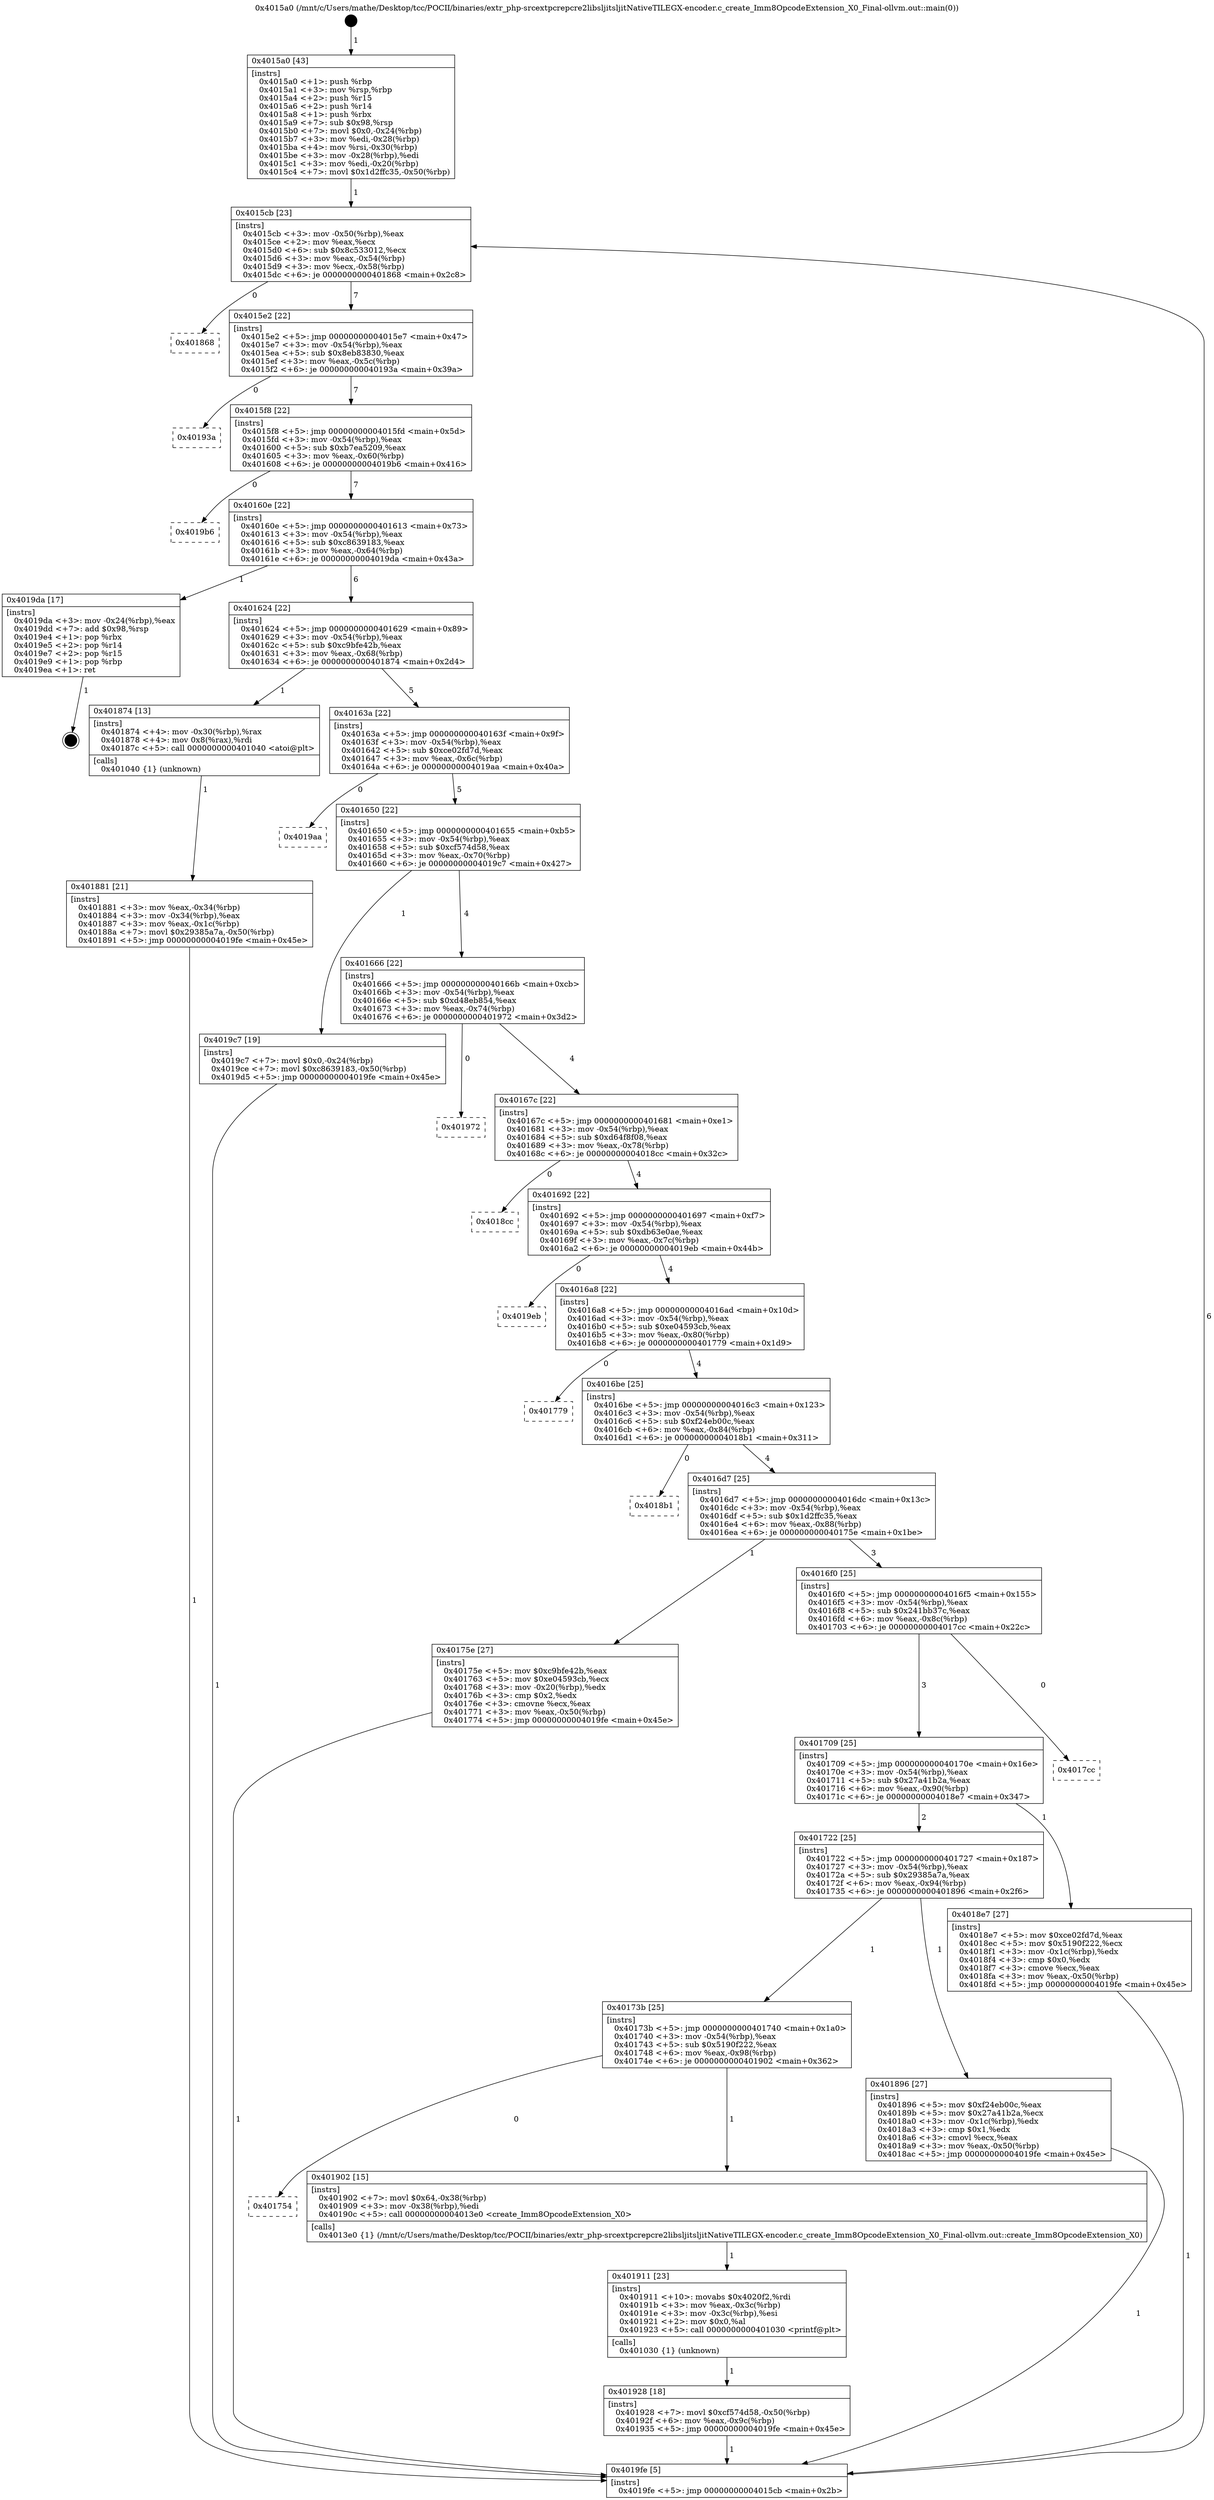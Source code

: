 digraph "0x4015a0" {
  label = "0x4015a0 (/mnt/c/Users/mathe/Desktop/tcc/POCII/binaries/extr_php-srcextpcrepcre2libsljitsljitNativeTILEGX-encoder.c_create_Imm8OpcodeExtension_X0_Final-ollvm.out::main(0))"
  labelloc = "t"
  node[shape=record]

  Entry [label="",width=0.3,height=0.3,shape=circle,fillcolor=black,style=filled]
  "0x4015cb" [label="{
     0x4015cb [23]\l
     | [instrs]\l
     &nbsp;&nbsp;0x4015cb \<+3\>: mov -0x50(%rbp),%eax\l
     &nbsp;&nbsp;0x4015ce \<+2\>: mov %eax,%ecx\l
     &nbsp;&nbsp;0x4015d0 \<+6\>: sub $0x8c533012,%ecx\l
     &nbsp;&nbsp;0x4015d6 \<+3\>: mov %eax,-0x54(%rbp)\l
     &nbsp;&nbsp;0x4015d9 \<+3\>: mov %ecx,-0x58(%rbp)\l
     &nbsp;&nbsp;0x4015dc \<+6\>: je 0000000000401868 \<main+0x2c8\>\l
  }"]
  "0x401868" [label="{
     0x401868\l
  }", style=dashed]
  "0x4015e2" [label="{
     0x4015e2 [22]\l
     | [instrs]\l
     &nbsp;&nbsp;0x4015e2 \<+5\>: jmp 00000000004015e7 \<main+0x47\>\l
     &nbsp;&nbsp;0x4015e7 \<+3\>: mov -0x54(%rbp),%eax\l
     &nbsp;&nbsp;0x4015ea \<+5\>: sub $0x8eb83830,%eax\l
     &nbsp;&nbsp;0x4015ef \<+3\>: mov %eax,-0x5c(%rbp)\l
     &nbsp;&nbsp;0x4015f2 \<+6\>: je 000000000040193a \<main+0x39a\>\l
  }"]
  Exit [label="",width=0.3,height=0.3,shape=circle,fillcolor=black,style=filled,peripheries=2]
  "0x40193a" [label="{
     0x40193a\l
  }", style=dashed]
  "0x4015f8" [label="{
     0x4015f8 [22]\l
     | [instrs]\l
     &nbsp;&nbsp;0x4015f8 \<+5\>: jmp 00000000004015fd \<main+0x5d\>\l
     &nbsp;&nbsp;0x4015fd \<+3\>: mov -0x54(%rbp),%eax\l
     &nbsp;&nbsp;0x401600 \<+5\>: sub $0xb7ea5209,%eax\l
     &nbsp;&nbsp;0x401605 \<+3\>: mov %eax,-0x60(%rbp)\l
     &nbsp;&nbsp;0x401608 \<+6\>: je 00000000004019b6 \<main+0x416\>\l
  }"]
  "0x401928" [label="{
     0x401928 [18]\l
     | [instrs]\l
     &nbsp;&nbsp;0x401928 \<+7\>: movl $0xcf574d58,-0x50(%rbp)\l
     &nbsp;&nbsp;0x40192f \<+6\>: mov %eax,-0x9c(%rbp)\l
     &nbsp;&nbsp;0x401935 \<+5\>: jmp 00000000004019fe \<main+0x45e\>\l
  }"]
  "0x4019b6" [label="{
     0x4019b6\l
  }", style=dashed]
  "0x40160e" [label="{
     0x40160e [22]\l
     | [instrs]\l
     &nbsp;&nbsp;0x40160e \<+5\>: jmp 0000000000401613 \<main+0x73\>\l
     &nbsp;&nbsp;0x401613 \<+3\>: mov -0x54(%rbp),%eax\l
     &nbsp;&nbsp;0x401616 \<+5\>: sub $0xc8639183,%eax\l
     &nbsp;&nbsp;0x40161b \<+3\>: mov %eax,-0x64(%rbp)\l
     &nbsp;&nbsp;0x40161e \<+6\>: je 00000000004019da \<main+0x43a\>\l
  }"]
  "0x401911" [label="{
     0x401911 [23]\l
     | [instrs]\l
     &nbsp;&nbsp;0x401911 \<+10\>: movabs $0x4020f2,%rdi\l
     &nbsp;&nbsp;0x40191b \<+3\>: mov %eax,-0x3c(%rbp)\l
     &nbsp;&nbsp;0x40191e \<+3\>: mov -0x3c(%rbp),%esi\l
     &nbsp;&nbsp;0x401921 \<+2\>: mov $0x0,%al\l
     &nbsp;&nbsp;0x401923 \<+5\>: call 0000000000401030 \<printf@plt\>\l
     | [calls]\l
     &nbsp;&nbsp;0x401030 \{1\} (unknown)\l
  }"]
  "0x4019da" [label="{
     0x4019da [17]\l
     | [instrs]\l
     &nbsp;&nbsp;0x4019da \<+3\>: mov -0x24(%rbp),%eax\l
     &nbsp;&nbsp;0x4019dd \<+7\>: add $0x98,%rsp\l
     &nbsp;&nbsp;0x4019e4 \<+1\>: pop %rbx\l
     &nbsp;&nbsp;0x4019e5 \<+2\>: pop %r14\l
     &nbsp;&nbsp;0x4019e7 \<+2\>: pop %r15\l
     &nbsp;&nbsp;0x4019e9 \<+1\>: pop %rbp\l
     &nbsp;&nbsp;0x4019ea \<+1\>: ret\l
  }"]
  "0x401624" [label="{
     0x401624 [22]\l
     | [instrs]\l
     &nbsp;&nbsp;0x401624 \<+5\>: jmp 0000000000401629 \<main+0x89\>\l
     &nbsp;&nbsp;0x401629 \<+3\>: mov -0x54(%rbp),%eax\l
     &nbsp;&nbsp;0x40162c \<+5\>: sub $0xc9bfe42b,%eax\l
     &nbsp;&nbsp;0x401631 \<+3\>: mov %eax,-0x68(%rbp)\l
     &nbsp;&nbsp;0x401634 \<+6\>: je 0000000000401874 \<main+0x2d4\>\l
  }"]
  "0x401754" [label="{
     0x401754\l
  }", style=dashed]
  "0x401874" [label="{
     0x401874 [13]\l
     | [instrs]\l
     &nbsp;&nbsp;0x401874 \<+4\>: mov -0x30(%rbp),%rax\l
     &nbsp;&nbsp;0x401878 \<+4\>: mov 0x8(%rax),%rdi\l
     &nbsp;&nbsp;0x40187c \<+5\>: call 0000000000401040 \<atoi@plt\>\l
     | [calls]\l
     &nbsp;&nbsp;0x401040 \{1\} (unknown)\l
  }"]
  "0x40163a" [label="{
     0x40163a [22]\l
     | [instrs]\l
     &nbsp;&nbsp;0x40163a \<+5\>: jmp 000000000040163f \<main+0x9f\>\l
     &nbsp;&nbsp;0x40163f \<+3\>: mov -0x54(%rbp),%eax\l
     &nbsp;&nbsp;0x401642 \<+5\>: sub $0xce02fd7d,%eax\l
     &nbsp;&nbsp;0x401647 \<+3\>: mov %eax,-0x6c(%rbp)\l
     &nbsp;&nbsp;0x40164a \<+6\>: je 00000000004019aa \<main+0x40a\>\l
  }"]
  "0x401902" [label="{
     0x401902 [15]\l
     | [instrs]\l
     &nbsp;&nbsp;0x401902 \<+7\>: movl $0x64,-0x38(%rbp)\l
     &nbsp;&nbsp;0x401909 \<+3\>: mov -0x38(%rbp),%edi\l
     &nbsp;&nbsp;0x40190c \<+5\>: call 00000000004013e0 \<create_Imm8OpcodeExtension_X0\>\l
     | [calls]\l
     &nbsp;&nbsp;0x4013e0 \{1\} (/mnt/c/Users/mathe/Desktop/tcc/POCII/binaries/extr_php-srcextpcrepcre2libsljitsljitNativeTILEGX-encoder.c_create_Imm8OpcodeExtension_X0_Final-ollvm.out::create_Imm8OpcodeExtension_X0)\l
  }"]
  "0x4019aa" [label="{
     0x4019aa\l
  }", style=dashed]
  "0x401650" [label="{
     0x401650 [22]\l
     | [instrs]\l
     &nbsp;&nbsp;0x401650 \<+5\>: jmp 0000000000401655 \<main+0xb5\>\l
     &nbsp;&nbsp;0x401655 \<+3\>: mov -0x54(%rbp),%eax\l
     &nbsp;&nbsp;0x401658 \<+5\>: sub $0xcf574d58,%eax\l
     &nbsp;&nbsp;0x40165d \<+3\>: mov %eax,-0x70(%rbp)\l
     &nbsp;&nbsp;0x401660 \<+6\>: je 00000000004019c7 \<main+0x427\>\l
  }"]
  "0x40173b" [label="{
     0x40173b [25]\l
     | [instrs]\l
     &nbsp;&nbsp;0x40173b \<+5\>: jmp 0000000000401740 \<main+0x1a0\>\l
     &nbsp;&nbsp;0x401740 \<+3\>: mov -0x54(%rbp),%eax\l
     &nbsp;&nbsp;0x401743 \<+5\>: sub $0x5190f222,%eax\l
     &nbsp;&nbsp;0x401748 \<+6\>: mov %eax,-0x98(%rbp)\l
     &nbsp;&nbsp;0x40174e \<+6\>: je 0000000000401902 \<main+0x362\>\l
  }"]
  "0x4019c7" [label="{
     0x4019c7 [19]\l
     | [instrs]\l
     &nbsp;&nbsp;0x4019c7 \<+7\>: movl $0x0,-0x24(%rbp)\l
     &nbsp;&nbsp;0x4019ce \<+7\>: movl $0xc8639183,-0x50(%rbp)\l
     &nbsp;&nbsp;0x4019d5 \<+5\>: jmp 00000000004019fe \<main+0x45e\>\l
  }"]
  "0x401666" [label="{
     0x401666 [22]\l
     | [instrs]\l
     &nbsp;&nbsp;0x401666 \<+5\>: jmp 000000000040166b \<main+0xcb\>\l
     &nbsp;&nbsp;0x40166b \<+3\>: mov -0x54(%rbp),%eax\l
     &nbsp;&nbsp;0x40166e \<+5\>: sub $0xd48eb854,%eax\l
     &nbsp;&nbsp;0x401673 \<+3\>: mov %eax,-0x74(%rbp)\l
     &nbsp;&nbsp;0x401676 \<+6\>: je 0000000000401972 \<main+0x3d2\>\l
  }"]
  "0x401896" [label="{
     0x401896 [27]\l
     | [instrs]\l
     &nbsp;&nbsp;0x401896 \<+5\>: mov $0xf24eb00c,%eax\l
     &nbsp;&nbsp;0x40189b \<+5\>: mov $0x27a41b2a,%ecx\l
     &nbsp;&nbsp;0x4018a0 \<+3\>: mov -0x1c(%rbp),%edx\l
     &nbsp;&nbsp;0x4018a3 \<+3\>: cmp $0x1,%edx\l
     &nbsp;&nbsp;0x4018a6 \<+3\>: cmovl %ecx,%eax\l
     &nbsp;&nbsp;0x4018a9 \<+3\>: mov %eax,-0x50(%rbp)\l
     &nbsp;&nbsp;0x4018ac \<+5\>: jmp 00000000004019fe \<main+0x45e\>\l
  }"]
  "0x401972" [label="{
     0x401972\l
  }", style=dashed]
  "0x40167c" [label="{
     0x40167c [22]\l
     | [instrs]\l
     &nbsp;&nbsp;0x40167c \<+5\>: jmp 0000000000401681 \<main+0xe1\>\l
     &nbsp;&nbsp;0x401681 \<+3\>: mov -0x54(%rbp),%eax\l
     &nbsp;&nbsp;0x401684 \<+5\>: sub $0xd64f8f08,%eax\l
     &nbsp;&nbsp;0x401689 \<+3\>: mov %eax,-0x78(%rbp)\l
     &nbsp;&nbsp;0x40168c \<+6\>: je 00000000004018cc \<main+0x32c\>\l
  }"]
  "0x401722" [label="{
     0x401722 [25]\l
     | [instrs]\l
     &nbsp;&nbsp;0x401722 \<+5\>: jmp 0000000000401727 \<main+0x187\>\l
     &nbsp;&nbsp;0x401727 \<+3\>: mov -0x54(%rbp),%eax\l
     &nbsp;&nbsp;0x40172a \<+5\>: sub $0x29385a7a,%eax\l
     &nbsp;&nbsp;0x40172f \<+6\>: mov %eax,-0x94(%rbp)\l
     &nbsp;&nbsp;0x401735 \<+6\>: je 0000000000401896 \<main+0x2f6\>\l
  }"]
  "0x4018cc" [label="{
     0x4018cc\l
  }", style=dashed]
  "0x401692" [label="{
     0x401692 [22]\l
     | [instrs]\l
     &nbsp;&nbsp;0x401692 \<+5\>: jmp 0000000000401697 \<main+0xf7\>\l
     &nbsp;&nbsp;0x401697 \<+3\>: mov -0x54(%rbp),%eax\l
     &nbsp;&nbsp;0x40169a \<+5\>: sub $0xdb63e0ae,%eax\l
     &nbsp;&nbsp;0x40169f \<+3\>: mov %eax,-0x7c(%rbp)\l
     &nbsp;&nbsp;0x4016a2 \<+6\>: je 00000000004019eb \<main+0x44b\>\l
  }"]
  "0x4018e7" [label="{
     0x4018e7 [27]\l
     | [instrs]\l
     &nbsp;&nbsp;0x4018e7 \<+5\>: mov $0xce02fd7d,%eax\l
     &nbsp;&nbsp;0x4018ec \<+5\>: mov $0x5190f222,%ecx\l
     &nbsp;&nbsp;0x4018f1 \<+3\>: mov -0x1c(%rbp),%edx\l
     &nbsp;&nbsp;0x4018f4 \<+3\>: cmp $0x0,%edx\l
     &nbsp;&nbsp;0x4018f7 \<+3\>: cmove %ecx,%eax\l
     &nbsp;&nbsp;0x4018fa \<+3\>: mov %eax,-0x50(%rbp)\l
     &nbsp;&nbsp;0x4018fd \<+5\>: jmp 00000000004019fe \<main+0x45e\>\l
  }"]
  "0x4019eb" [label="{
     0x4019eb\l
  }", style=dashed]
  "0x4016a8" [label="{
     0x4016a8 [22]\l
     | [instrs]\l
     &nbsp;&nbsp;0x4016a8 \<+5\>: jmp 00000000004016ad \<main+0x10d\>\l
     &nbsp;&nbsp;0x4016ad \<+3\>: mov -0x54(%rbp),%eax\l
     &nbsp;&nbsp;0x4016b0 \<+5\>: sub $0xe04593cb,%eax\l
     &nbsp;&nbsp;0x4016b5 \<+3\>: mov %eax,-0x80(%rbp)\l
     &nbsp;&nbsp;0x4016b8 \<+6\>: je 0000000000401779 \<main+0x1d9\>\l
  }"]
  "0x401709" [label="{
     0x401709 [25]\l
     | [instrs]\l
     &nbsp;&nbsp;0x401709 \<+5\>: jmp 000000000040170e \<main+0x16e\>\l
     &nbsp;&nbsp;0x40170e \<+3\>: mov -0x54(%rbp),%eax\l
     &nbsp;&nbsp;0x401711 \<+5\>: sub $0x27a41b2a,%eax\l
     &nbsp;&nbsp;0x401716 \<+6\>: mov %eax,-0x90(%rbp)\l
     &nbsp;&nbsp;0x40171c \<+6\>: je 00000000004018e7 \<main+0x347\>\l
  }"]
  "0x401779" [label="{
     0x401779\l
  }", style=dashed]
  "0x4016be" [label="{
     0x4016be [25]\l
     | [instrs]\l
     &nbsp;&nbsp;0x4016be \<+5\>: jmp 00000000004016c3 \<main+0x123\>\l
     &nbsp;&nbsp;0x4016c3 \<+3\>: mov -0x54(%rbp),%eax\l
     &nbsp;&nbsp;0x4016c6 \<+5\>: sub $0xf24eb00c,%eax\l
     &nbsp;&nbsp;0x4016cb \<+6\>: mov %eax,-0x84(%rbp)\l
     &nbsp;&nbsp;0x4016d1 \<+6\>: je 00000000004018b1 \<main+0x311\>\l
  }"]
  "0x4017cc" [label="{
     0x4017cc\l
  }", style=dashed]
  "0x4018b1" [label="{
     0x4018b1\l
  }", style=dashed]
  "0x4016d7" [label="{
     0x4016d7 [25]\l
     | [instrs]\l
     &nbsp;&nbsp;0x4016d7 \<+5\>: jmp 00000000004016dc \<main+0x13c\>\l
     &nbsp;&nbsp;0x4016dc \<+3\>: mov -0x54(%rbp),%eax\l
     &nbsp;&nbsp;0x4016df \<+5\>: sub $0x1d2ffc35,%eax\l
     &nbsp;&nbsp;0x4016e4 \<+6\>: mov %eax,-0x88(%rbp)\l
     &nbsp;&nbsp;0x4016ea \<+6\>: je 000000000040175e \<main+0x1be\>\l
  }"]
  "0x401881" [label="{
     0x401881 [21]\l
     | [instrs]\l
     &nbsp;&nbsp;0x401881 \<+3\>: mov %eax,-0x34(%rbp)\l
     &nbsp;&nbsp;0x401884 \<+3\>: mov -0x34(%rbp),%eax\l
     &nbsp;&nbsp;0x401887 \<+3\>: mov %eax,-0x1c(%rbp)\l
     &nbsp;&nbsp;0x40188a \<+7\>: movl $0x29385a7a,-0x50(%rbp)\l
     &nbsp;&nbsp;0x401891 \<+5\>: jmp 00000000004019fe \<main+0x45e\>\l
  }"]
  "0x40175e" [label="{
     0x40175e [27]\l
     | [instrs]\l
     &nbsp;&nbsp;0x40175e \<+5\>: mov $0xc9bfe42b,%eax\l
     &nbsp;&nbsp;0x401763 \<+5\>: mov $0xe04593cb,%ecx\l
     &nbsp;&nbsp;0x401768 \<+3\>: mov -0x20(%rbp),%edx\l
     &nbsp;&nbsp;0x40176b \<+3\>: cmp $0x2,%edx\l
     &nbsp;&nbsp;0x40176e \<+3\>: cmovne %ecx,%eax\l
     &nbsp;&nbsp;0x401771 \<+3\>: mov %eax,-0x50(%rbp)\l
     &nbsp;&nbsp;0x401774 \<+5\>: jmp 00000000004019fe \<main+0x45e\>\l
  }"]
  "0x4016f0" [label="{
     0x4016f0 [25]\l
     | [instrs]\l
     &nbsp;&nbsp;0x4016f0 \<+5\>: jmp 00000000004016f5 \<main+0x155\>\l
     &nbsp;&nbsp;0x4016f5 \<+3\>: mov -0x54(%rbp),%eax\l
     &nbsp;&nbsp;0x4016f8 \<+5\>: sub $0x241bb37c,%eax\l
     &nbsp;&nbsp;0x4016fd \<+6\>: mov %eax,-0x8c(%rbp)\l
     &nbsp;&nbsp;0x401703 \<+6\>: je 00000000004017cc \<main+0x22c\>\l
  }"]
  "0x4019fe" [label="{
     0x4019fe [5]\l
     | [instrs]\l
     &nbsp;&nbsp;0x4019fe \<+5\>: jmp 00000000004015cb \<main+0x2b\>\l
  }"]
  "0x4015a0" [label="{
     0x4015a0 [43]\l
     | [instrs]\l
     &nbsp;&nbsp;0x4015a0 \<+1\>: push %rbp\l
     &nbsp;&nbsp;0x4015a1 \<+3\>: mov %rsp,%rbp\l
     &nbsp;&nbsp;0x4015a4 \<+2\>: push %r15\l
     &nbsp;&nbsp;0x4015a6 \<+2\>: push %r14\l
     &nbsp;&nbsp;0x4015a8 \<+1\>: push %rbx\l
     &nbsp;&nbsp;0x4015a9 \<+7\>: sub $0x98,%rsp\l
     &nbsp;&nbsp;0x4015b0 \<+7\>: movl $0x0,-0x24(%rbp)\l
     &nbsp;&nbsp;0x4015b7 \<+3\>: mov %edi,-0x28(%rbp)\l
     &nbsp;&nbsp;0x4015ba \<+4\>: mov %rsi,-0x30(%rbp)\l
     &nbsp;&nbsp;0x4015be \<+3\>: mov -0x28(%rbp),%edi\l
     &nbsp;&nbsp;0x4015c1 \<+3\>: mov %edi,-0x20(%rbp)\l
     &nbsp;&nbsp;0x4015c4 \<+7\>: movl $0x1d2ffc35,-0x50(%rbp)\l
  }"]
  Entry -> "0x4015a0" [label=" 1"]
  "0x4015cb" -> "0x401868" [label=" 0"]
  "0x4015cb" -> "0x4015e2" [label=" 7"]
  "0x4019da" -> Exit [label=" 1"]
  "0x4015e2" -> "0x40193a" [label=" 0"]
  "0x4015e2" -> "0x4015f8" [label=" 7"]
  "0x4019c7" -> "0x4019fe" [label=" 1"]
  "0x4015f8" -> "0x4019b6" [label=" 0"]
  "0x4015f8" -> "0x40160e" [label=" 7"]
  "0x401928" -> "0x4019fe" [label=" 1"]
  "0x40160e" -> "0x4019da" [label=" 1"]
  "0x40160e" -> "0x401624" [label=" 6"]
  "0x401911" -> "0x401928" [label=" 1"]
  "0x401624" -> "0x401874" [label=" 1"]
  "0x401624" -> "0x40163a" [label=" 5"]
  "0x401902" -> "0x401911" [label=" 1"]
  "0x40163a" -> "0x4019aa" [label=" 0"]
  "0x40163a" -> "0x401650" [label=" 5"]
  "0x40173b" -> "0x401754" [label=" 0"]
  "0x401650" -> "0x4019c7" [label=" 1"]
  "0x401650" -> "0x401666" [label=" 4"]
  "0x40173b" -> "0x401902" [label=" 1"]
  "0x401666" -> "0x401972" [label=" 0"]
  "0x401666" -> "0x40167c" [label=" 4"]
  "0x4018e7" -> "0x4019fe" [label=" 1"]
  "0x40167c" -> "0x4018cc" [label=" 0"]
  "0x40167c" -> "0x401692" [label=" 4"]
  "0x401722" -> "0x40173b" [label=" 1"]
  "0x401692" -> "0x4019eb" [label=" 0"]
  "0x401692" -> "0x4016a8" [label=" 4"]
  "0x401722" -> "0x401896" [label=" 1"]
  "0x4016a8" -> "0x401779" [label=" 0"]
  "0x4016a8" -> "0x4016be" [label=" 4"]
  "0x401709" -> "0x401722" [label=" 2"]
  "0x4016be" -> "0x4018b1" [label=" 0"]
  "0x4016be" -> "0x4016d7" [label=" 4"]
  "0x401709" -> "0x4018e7" [label=" 1"]
  "0x4016d7" -> "0x40175e" [label=" 1"]
  "0x4016d7" -> "0x4016f0" [label=" 3"]
  "0x40175e" -> "0x4019fe" [label=" 1"]
  "0x4015a0" -> "0x4015cb" [label=" 1"]
  "0x4019fe" -> "0x4015cb" [label=" 6"]
  "0x401874" -> "0x401881" [label=" 1"]
  "0x401881" -> "0x4019fe" [label=" 1"]
  "0x401896" -> "0x4019fe" [label=" 1"]
  "0x4016f0" -> "0x4017cc" [label=" 0"]
  "0x4016f0" -> "0x401709" [label=" 3"]
}
